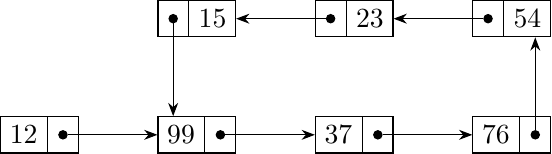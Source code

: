\documentclass[tikz]{standalone}
\usetikzlibrary{
  calc,
  positioning,
  shapes.multipart,
  arrows.meta % supersedes the arrows library
}
\begin{document}
\begin{tikzpicture}[
  list/.style={
     rectangle split,
     rectangle split parts=2,
     draw,
     rectangle split horizontal
   },
   pointer/.style={draw, circle, fill=black, inner sep=0pt, minimum size=3pt},
   arrow/.style={-Stealth}
]
   \node[list] (A) {12};
   \node[pointer] (nextA) at ($(A.one split north)!0.5!(A.south east)$) {};
   
   \node[list, right=of A] (B) {99};
   \node[pointer] (nextB) at ($(B.one split north)!0.5!(B.south east)$) {};
   
   \node[list, right=of B] (C) {37};
   \node[pointer] (nextC) at ($(C.one split north)!0.5!(C.south east)$) {};
   
   \node[list, right=of C] (D) {76};
   \node[pointer] (nextD) at ($(D.one split north)!0.5!(D.south east)$) {};

   \node[list, above=of D] (E) { \nodepart{two} 54};
   \node[pointer] (nextE) at ($(E.one split north)!0.5!(E.south west)$) {};

   \node[list, above=of C] (F) { \nodepart{two} 23};
   \node[pointer] (nextF) at ($(F.one split north)!0.5!(F.south west)$) {};

   \node[list, above=of B] (G) { \nodepart{two} 15};
   \node[pointer] (nextG) at ($(G.one split north)!0.5!(G.south west)$) {};
   
   \draw[arrow] (nextA) -- (B);
   \draw[arrow] (nextB) -- (C);
   \draw[arrow] (nextC) -- (D);
   \draw[arrow] (nextD) -- (nextD |- E.south);
   \draw[arrow] (nextE) -- (F);
   \draw[arrow] (nextF) -- (G);
   \draw[arrow] (nextG) -- (nextG |- B.north);

\end{tikzpicture}
\end{document} 
